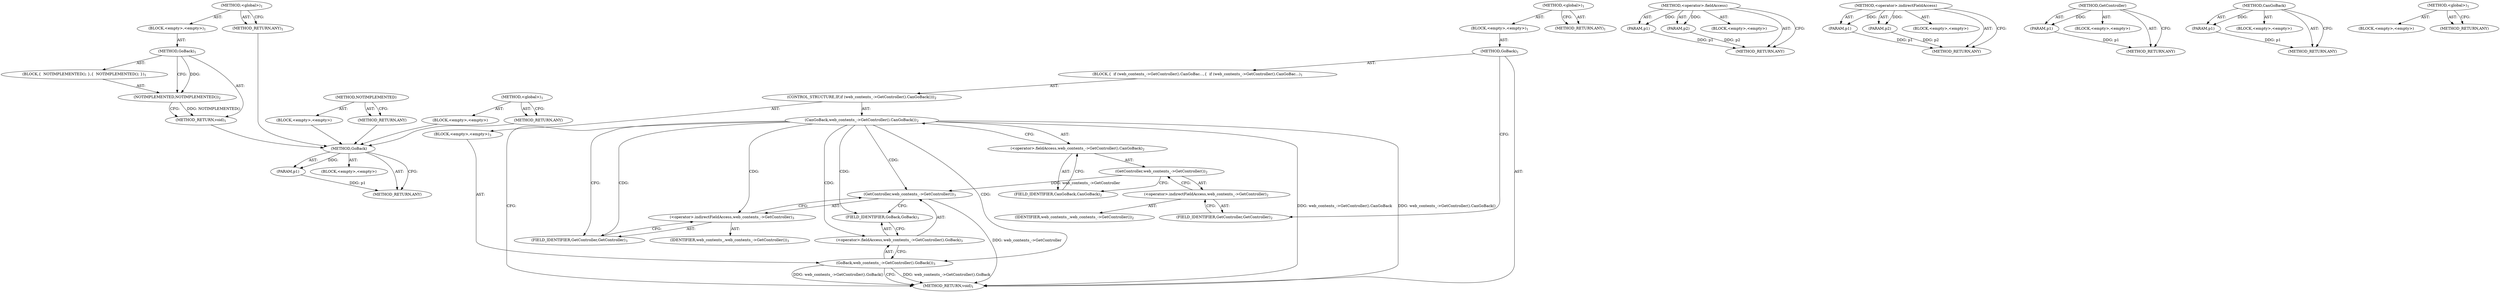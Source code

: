 digraph "&lt;global&gt;" {
vulnerable_6 [label=<(METHOD,&lt;global&gt;)<SUB>1</SUB>>];
vulnerable_7 [label=<(BLOCK,&lt;empty&gt;,&lt;empty&gt;)<SUB>1</SUB>>];
vulnerable_8 [label=<(METHOD,GoBack)<SUB>1</SUB>>];
vulnerable_9 [label=<(BLOCK,{
  NOTIMPLEMENTED();
 },{
  NOTIMPLEMENTED();
 })<SUB>1</SUB>>];
vulnerable_10 [label=<(NOTIMPLEMENTED,NOTIMPLEMENTED())<SUB>2</SUB>>];
vulnerable_11 [label=<(METHOD_RETURN,void)<SUB>1</SUB>>];
vulnerable_13 [label=<(METHOD_RETURN,ANY)<SUB>1</SUB>>];
vulnerable_26 [label=<(METHOD,NOTIMPLEMENTED)>];
vulnerable_27 [label=<(BLOCK,&lt;empty&gt;,&lt;empty&gt;)>];
vulnerable_28 [label=<(METHOD_RETURN,ANY)>];
vulnerable_20 [label=<(METHOD,&lt;global&gt;)<SUB>1</SUB>>];
vulnerable_21 [label=<(BLOCK,&lt;empty&gt;,&lt;empty&gt;)>];
vulnerable_22 [label=<(METHOD_RETURN,ANY)>];
fixed_59 [label=<(METHOD,GoBack)>];
fixed_60 [label=<(PARAM,p1)>];
fixed_61 [label=<(BLOCK,&lt;empty&gt;,&lt;empty&gt;)>];
fixed_62 [label=<(METHOD_RETURN,ANY)>];
fixed_6 [label=<(METHOD,&lt;global&gt;)<SUB>1</SUB>>];
fixed_7 [label=<(BLOCK,&lt;empty&gt;,&lt;empty&gt;)<SUB>1</SUB>>];
fixed_8 [label=<(METHOD,GoBack)<SUB>1</SUB>>];
fixed_9 [label=<(BLOCK,{
  if (web_contents_-&gt;GetController().CanGoBac...,{
  if (web_contents_-&gt;GetController().CanGoBac...)<SUB>1</SUB>>];
fixed_10 [label=<(CONTROL_STRUCTURE,IF,if (web_contents_-&gt;GetController().CanGoBack()))<SUB>2</SUB>>];
fixed_11 [label=<(CanGoBack,web_contents_-&gt;GetController().CanGoBack())<SUB>2</SUB>>];
fixed_12 [label=<(&lt;operator&gt;.fieldAccess,web_contents_-&gt;GetController().CanGoBack)<SUB>2</SUB>>];
fixed_13 [label=<(GetController,web_contents_-&gt;GetController())<SUB>2</SUB>>];
fixed_14 [label=<(&lt;operator&gt;.indirectFieldAccess,web_contents_-&gt;GetController)<SUB>2</SUB>>];
fixed_15 [label=<(IDENTIFIER,web_contents_,web_contents_-&gt;GetController())<SUB>2</SUB>>];
fixed_16 [label=<(FIELD_IDENTIFIER,GetController,GetController)<SUB>2</SUB>>];
fixed_17 [label=<(FIELD_IDENTIFIER,CanGoBack,CanGoBack)<SUB>2</SUB>>];
fixed_18 [label=<(BLOCK,&lt;empty&gt;,&lt;empty&gt;)<SUB>3</SUB>>];
fixed_19 [label=<(GoBack,web_contents_-&gt;GetController().GoBack())<SUB>3</SUB>>];
fixed_20 [label=<(&lt;operator&gt;.fieldAccess,web_contents_-&gt;GetController().GoBack)<SUB>3</SUB>>];
fixed_21 [label=<(GetController,web_contents_-&gt;GetController())<SUB>3</SUB>>];
fixed_22 [label=<(&lt;operator&gt;.indirectFieldAccess,web_contents_-&gt;GetController)<SUB>3</SUB>>];
fixed_23 [label=<(IDENTIFIER,web_contents_,web_contents_-&gt;GetController())<SUB>3</SUB>>];
fixed_24 [label=<(FIELD_IDENTIFIER,GetController,GetController)<SUB>3</SUB>>];
fixed_25 [label=<(FIELD_IDENTIFIER,GoBack,GoBack)<SUB>3</SUB>>];
fixed_26 [label=<(METHOD_RETURN,void)<SUB>1</SUB>>];
fixed_28 [label=<(METHOD_RETURN,ANY)<SUB>1</SUB>>];
fixed_45 [label=<(METHOD,&lt;operator&gt;.fieldAccess)>];
fixed_46 [label=<(PARAM,p1)>];
fixed_47 [label=<(PARAM,p2)>];
fixed_48 [label=<(BLOCK,&lt;empty&gt;,&lt;empty&gt;)>];
fixed_49 [label=<(METHOD_RETURN,ANY)>];
fixed_54 [label=<(METHOD,&lt;operator&gt;.indirectFieldAccess)>];
fixed_55 [label=<(PARAM,p1)>];
fixed_56 [label=<(PARAM,p2)>];
fixed_57 [label=<(BLOCK,&lt;empty&gt;,&lt;empty&gt;)>];
fixed_58 [label=<(METHOD_RETURN,ANY)>];
fixed_50 [label=<(METHOD,GetController)>];
fixed_51 [label=<(PARAM,p1)>];
fixed_52 [label=<(BLOCK,&lt;empty&gt;,&lt;empty&gt;)>];
fixed_53 [label=<(METHOD_RETURN,ANY)>];
fixed_41 [label=<(METHOD,CanGoBack)>];
fixed_42 [label=<(PARAM,p1)>];
fixed_43 [label=<(BLOCK,&lt;empty&gt;,&lt;empty&gt;)>];
fixed_44 [label=<(METHOD_RETURN,ANY)>];
fixed_35 [label=<(METHOD,&lt;global&gt;)<SUB>1</SUB>>];
fixed_36 [label=<(BLOCK,&lt;empty&gt;,&lt;empty&gt;)>];
fixed_37 [label=<(METHOD_RETURN,ANY)>];
vulnerable_6 -> vulnerable_7  [key=0, label="AST: "];
vulnerable_6 -> vulnerable_13  [key=0, label="AST: "];
vulnerable_6 -> vulnerable_13  [key=1, label="CFG: "];
vulnerable_7 -> vulnerable_8  [key=0, label="AST: "];
vulnerable_8 -> vulnerable_9  [key=0, label="AST: "];
vulnerable_8 -> vulnerable_11  [key=0, label="AST: "];
vulnerable_8 -> vulnerable_10  [key=0, label="CFG: "];
vulnerable_8 -> vulnerable_10  [key=1, label="DDG: "];
vulnerable_9 -> vulnerable_10  [key=0, label="AST: "];
vulnerable_10 -> vulnerable_11  [key=0, label="CFG: "];
vulnerable_10 -> vulnerable_11  [key=1, label="DDG: NOTIMPLEMENTED()"];
vulnerable_11 -> fixed_59  [key=0];
vulnerable_13 -> fixed_59  [key=0];
vulnerable_26 -> vulnerable_27  [key=0, label="AST: "];
vulnerable_26 -> vulnerable_28  [key=0, label="AST: "];
vulnerable_26 -> vulnerable_28  [key=1, label="CFG: "];
vulnerable_27 -> fixed_59  [key=0];
vulnerable_28 -> fixed_59  [key=0];
vulnerable_20 -> vulnerable_21  [key=0, label="AST: "];
vulnerable_20 -> vulnerable_22  [key=0, label="AST: "];
vulnerable_20 -> vulnerable_22  [key=1, label="CFG: "];
vulnerable_21 -> fixed_59  [key=0];
vulnerable_22 -> fixed_59  [key=0];
fixed_59 -> fixed_60  [key=0, label="AST: "];
fixed_59 -> fixed_60  [key=1, label="DDG: "];
fixed_59 -> fixed_61  [key=0, label="AST: "];
fixed_59 -> fixed_62  [key=0, label="AST: "];
fixed_59 -> fixed_62  [key=1, label="CFG: "];
fixed_60 -> fixed_62  [key=0, label="DDG: p1"];
fixed_6 -> fixed_7  [key=0, label="AST: "];
fixed_6 -> fixed_28  [key=0, label="AST: "];
fixed_6 -> fixed_28  [key=1, label="CFG: "];
fixed_7 -> fixed_8  [key=0, label="AST: "];
fixed_8 -> fixed_9  [key=0, label="AST: "];
fixed_8 -> fixed_26  [key=0, label="AST: "];
fixed_8 -> fixed_16  [key=0, label="CFG: "];
fixed_9 -> fixed_10  [key=0, label="AST: "];
fixed_10 -> fixed_11  [key=0, label="AST: "];
fixed_10 -> fixed_18  [key=0, label="AST: "];
fixed_11 -> fixed_12  [key=0, label="AST: "];
fixed_11 -> fixed_26  [key=0, label="CFG: "];
fixed_11 -> fixed_26  [key=1, label="DDG: web_contents_-&gt;GetController().CanGoBack"];
fixed_11 -> fixed_26  [key=2, label="DDG: web_contents_-&gt;GetController().CanGoBack()"];
fixed_11 -> fixed_24  [key=0, label="CFG: "];
fixed_11 -> fixed_24  [key=1, label="CDG: "];
fixed_11 -> fixed_20  [key=0, label="CDG: "];
fixed_11 -> fixed_25  [key=0, label="CDG: "];
fixed_11 -> fixed_21  [key=0, label="CDG: "];
fixed_11 -> fixed_22  [key=0, label="CDG: "];
fixed_11 -> fixed_19  [key=0, label="CDG: "];
fixed_12 -> fixed_13  [key=0, label="AST: "];
fixed_12 -> fixed_17  [key=0, label="AST: "];
fixed_12 -> fixed_11  [key=0, label="CFG: "];
fixed_13 -> fixed_14  [key=0, label="AST: "];
fixed_13 -> fixed_17  [key=0, label="CFG: "];
fixed_13 -> fixed_21  [key=0, label="DDG: web_contents_-&gt;GetController"];
fixed_14 -> fixed_15  [key=0, label="AST: "];
fixed_14 -> fixed_16  [key=0, label="AST: "];
fixed_14 -> fixed_13  [key=0, label="CFG: "];
fixed_16 -> fixed_14  [key=0, label="CFG: "];
fixed_17 -> fixed_12  [key=0, label="CFG: "];
fixed_18 -> fixed_19  [key=0, label="AST: "];
fixed_19 -> fixed_20  [key=0, label="AST: "];
fixed_19 -> fixed_26  [key=0, label="CFG: "];
fixed_19 -> fixed_26  [key=1, label="DDG: web_contents_-&gt;GetController().GoBack"];
fixed_19 -> fixed_26  [key=2, label="DDG: web_contents_-&gt;GetController().GoBack()"];
fixed_20 -> fixed_21  [key=0, label="AST: "];
fixed_20 -> fixed_25  [key=0, label="AST: "];
fixed_20 -> fixed_19  [key=0, label="CFG: "];
fixed_21 -> fixed_22  [key=0, label="AST: "];
fixed_21 -> fixed_25  [key=0, label="CFG: "];
fixed_21 -> fixed_26  [key=0, label="DDG: web_contents_-&gt;GetController"];
fixed_22 -> fixed_23  [key=0, label="AST: "];
fixed_22 -> fixed_24  [key=0, label="AST: "];
fixed_22 -> fixed_21  [key=0, label="CFG: "];
fixed_24 -> fixed_22  [key=0, label="CFG: "];
fixed_25 -> fixed_20  [key=0, label="CFG: "];
fixed_45 -> fixed_46  [key=0, label="AST: "];
fixed_45 -> fixed_46  [key=1, label="DDG: "];
fixed_45 -> fixed_48  [key=0, label="AST: "];
fixed_45 -> fixed_47  [key=0, label="AST: "];
fixed_45 -> fixed_47  [key=1, label="DDG: "];
fixed_45 -> fixed_49  [key=0, label="AST: "];
fixed_45 -> fixed_49  [key=1, label="CFG: "];
fixed_46 -> fixed_49  [key=0, label="DDG: p1"];
fixed_47 -> fixed_49  [key=0, label="DDG: p2"];
fixed_54 -> fixed_55  [key=0, label="AST: "];
fixed_54 -> fixed_55  [key=1, label="DDG: "];
fixed_54 -> fixed_57  [key=0, label="AST: "];
fixed_54 -> fixed_56  [key=0, label="AST: "];
fixed_54 -> fixed_56  [key=1, label="DDG: "];
fixed_54 -> fixed_58  [key=0, label="AST: "];
fixed_54 -> fixed_58  [key=1, label="CFG: "];
fixed_55 -> fixed_58  [key=0, label="DDG: p1"];
fixed_56 -> fixed_58  [key=0, label="DDG: p2"];
fixed_50 -> fixed_51  [key=0, label="AST: "];
fixed_50 -> fixed_51  [key=1, label="DDG: "];
fixed_50 -> fixed_52  [key=0, label="AST: "];
fixed_50 -> fixed_53  [key=0, label="AST: "];
fixed_50 -> fixed_53  [key=1, label="CFG: "];
fixed_51 -> fixed_53  [key=0, label="DDG: p1"];
fixed_41 -> fixed_42  [key=0, label="AST: "];
fixed_41 -> fixed_42  [key=1, label="DDG: "];
fixed_41 -> fixed_43  [key=0, label="AST: "];
fixed_41 -> fixed_44  [key=0, label="AST: "];
fixed_41 -> fixed_44  [key=1, label="CFG: "];
fixed_42 -> fixed_44  [key=0, label="DDG: p1"];
fixed_35 -> fixed_36  [key=0, label="AST: "];
fixed_35 -> fixed_37  [key=0, label="AST: "];
fixed_35 -> fixed_37  [key=1, label="CFG: "];
}
